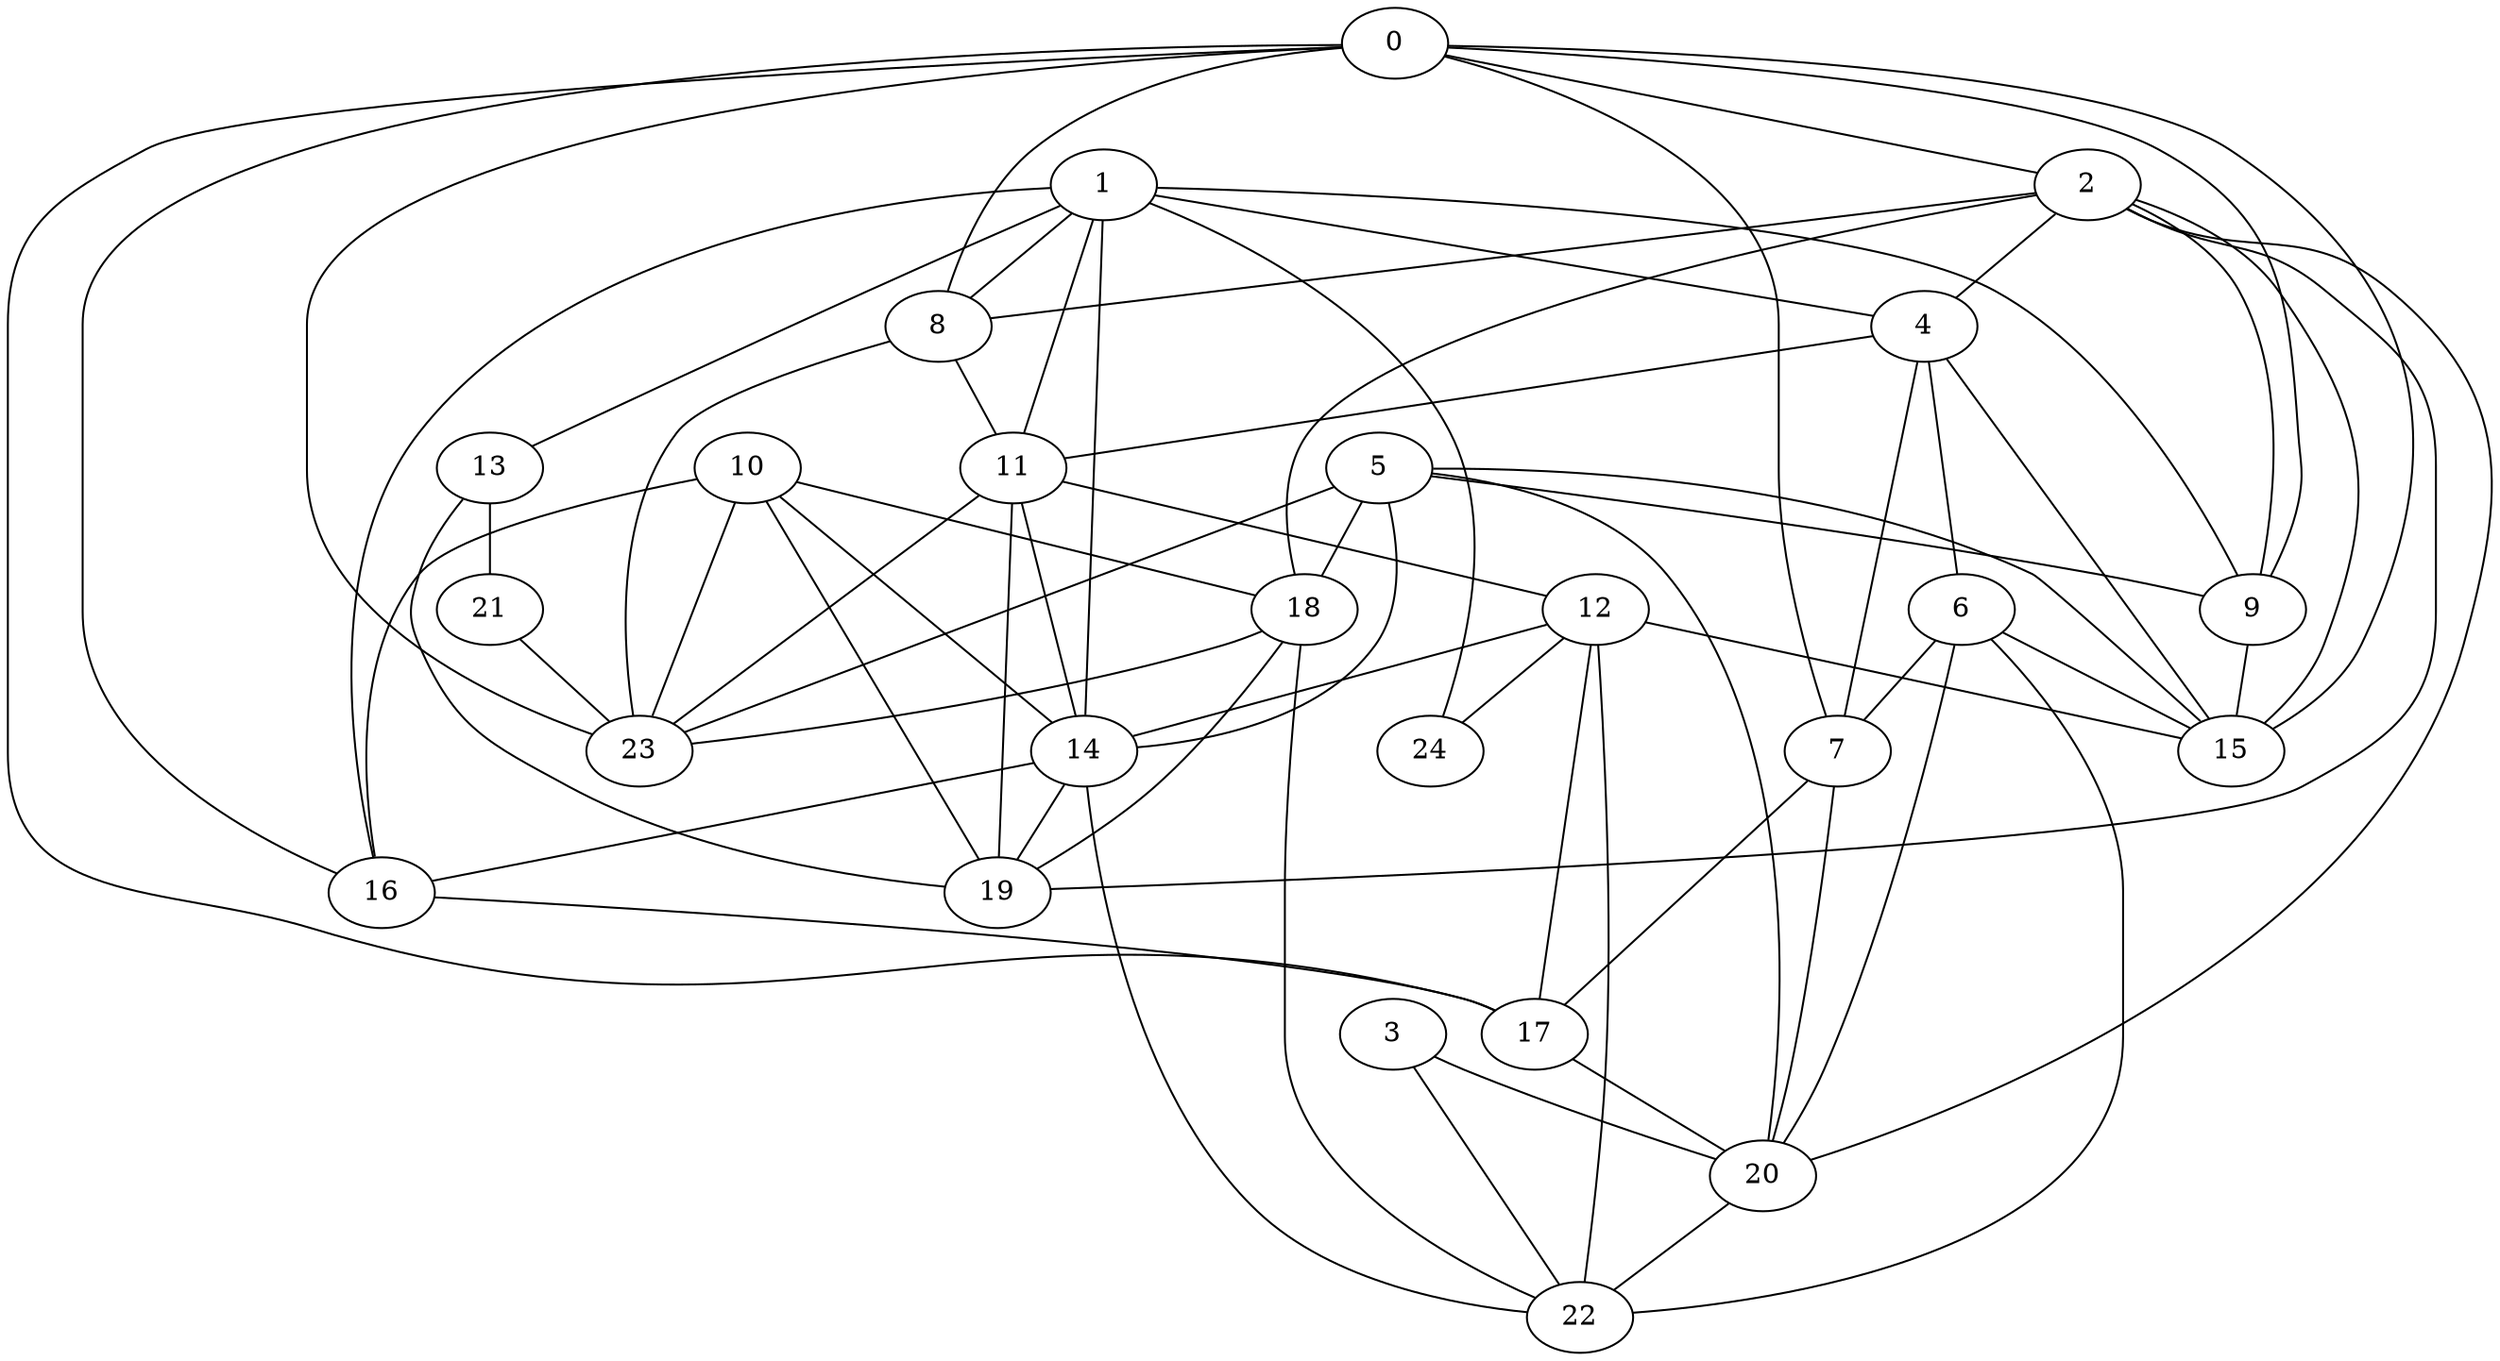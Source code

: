 strict graph "gnp_random_graph(25,0.25)" {
0;
1;
2;
3;
4;
5;
6;
7;
8;
9;
10;
11;
12;
13;
14;
15;
16;
17;
18;
19;
20;
21;
22;
23;
24;
0 -- 2  [is_available=True, prob="0.126993312648"];
0 -- 7  [is_available=True, prob="1.0"];
0 -- 8  [is_available=True, prob="1.0"];
0 -- 9  [is_available=True, prob="0.8756391814"];
0 -- 15  [is_available=True, prob="0.648759356852"];
0 -- 16  [is_available=True, prob="0.797635809674"];
0 -- 17  [is_available=True, prob="1.0"];
0 -- 23  [is_available=True, prob="0.538526481966"];
1 -- 4  [is_available=True, prob="1.0"];
1 -- 8  [is_available=True, prob="0.148554167109"];
1 -- 9  [is_available=True, prob="1.0"];
1 -- 11  [is_available=True, prob="0.434933326639"];
1 -- 13  [is_available=True, prob="0.619600746627"];
1 -- 14  [is_available=True, prob="0.177405259644"];
1 -- 16  [is_available=True, prob="0.0637399967044"];
1 -- 24  [is_available=True, prob="0.363159222901"];
2 -- 4  [is_available=True, prob="1.0"];
2 -- 8  [is_available=True, prob="0.0495945773891"];
2 -- 9  [is_available=True, prob="0.0369749917582"];
2 -- 15  [is_available=True, prob="0.412161596702"];
2 -- 18  [is_available=True, prob="0.278799414386"];
2 -- 19  [is_available=True, prob="1.0"];
2 -- 20  [is_available=True, prob="1.0"];
3 -- 20  [is_available=True, prob="0.430449296292"];
3 -- 22  [is_available=True, prob="0.641842574163"];
4 -- 6  [is_available=True, prob="0.426174028917"];
4 -- 7  [is_available=True, prob="0.390837532583"];
4 -- 11  [is_available=True, prob="0.605430387108"];
4 -- 15  [is_available=True, prob="1.0"];
5 -- 9  [is_available=True, prob="1.0"];
5 -- 14  [is_available=True, prob="0.555328135108"];
5 -- 15  [is_available=True, prob="0.590327817425"];
5 -- 18  [is_available=True, prob="1.0"];
5 -- 20  [is_available=True, prob="0.233914701994"];
5 -- 23  [is_available=True, prob="1.0"];
6 -- 20  [is_available=True, prob="1.0"];
6 -- 15  [is_available=True, prob="0.532417008862"];
6 -- 22  [is_available=True, prob="0.481509894503"];
6 -- 7  [is_available=True, prob="1.0"];
7 -- 17  [is_available=True, prob="0.0682408107431"];
7 -- 20  [is_available=True, prob="0.736927316186"];
8 -- 11  [is_available=True, prob="0.221993112991"];
8 -- 23  [is_available=True, prob="0.587780127269"];
9 -- 15  [is_available=True, prob="0.17310257069"];
10 -- 16  [is_available=True, prob="1.0"];
10 -- 18  [is_available=True, prob="0.969770711445"];
10 -- 19  [is_available=True, prob="0.0600058786689"];
10 -- 14  [is_available=True, prob="0.528980749813"];
10 -- 23  [is_available=True, prob="1.0"];
11 -- 12  [is_available=True, prob="0.143978692598"];
11 -- 14  [is_available=True, prob="0.243395356263"];
11 -- 19  [is_available=True, prob="0.818872605212"];
11 -- 23  [is_available=True, prob="0.588483581278"];
12 -- 14  [is_available=True, prob="0.235152589951"];
12 -- 15  [is_available=True, prob="0.569631581561"];
12 -- 17  [is_available=True, prob="1.0"];
12 -- 22  [is_available=True, prob="0.566293982249"];
12 -- 24  [is_available=True, prob="0.266131055464"];
13 -- 19  [is_available=True, prob="0.742939346849"];
13 -- 21  [is_available=True, prob="0.172182687891"];
14 -- 16  [is_available=True, prob="1.0"];
14 -- 19  [is_available=True, prob="0.789977190478"];
14 -- 22  [is_available=True, prob="0.17939986481"];
16 -- 17  [is_available=True, prob="0.732371076827"];
17 -- 20  [is_available=True, prob="0.725041059909"];
18 -- 19  [is_available=True, prob="0.696183712717"];
18 -- 22  [is_available=True, prob="0.950194216585"];
18 -- 23  [is_available=True, prob="0.284786106555"];
20 -- 22  [is_available=True, prob="1.0"];
21 -- 23  [is_available=True, prob="1.0"];
}
